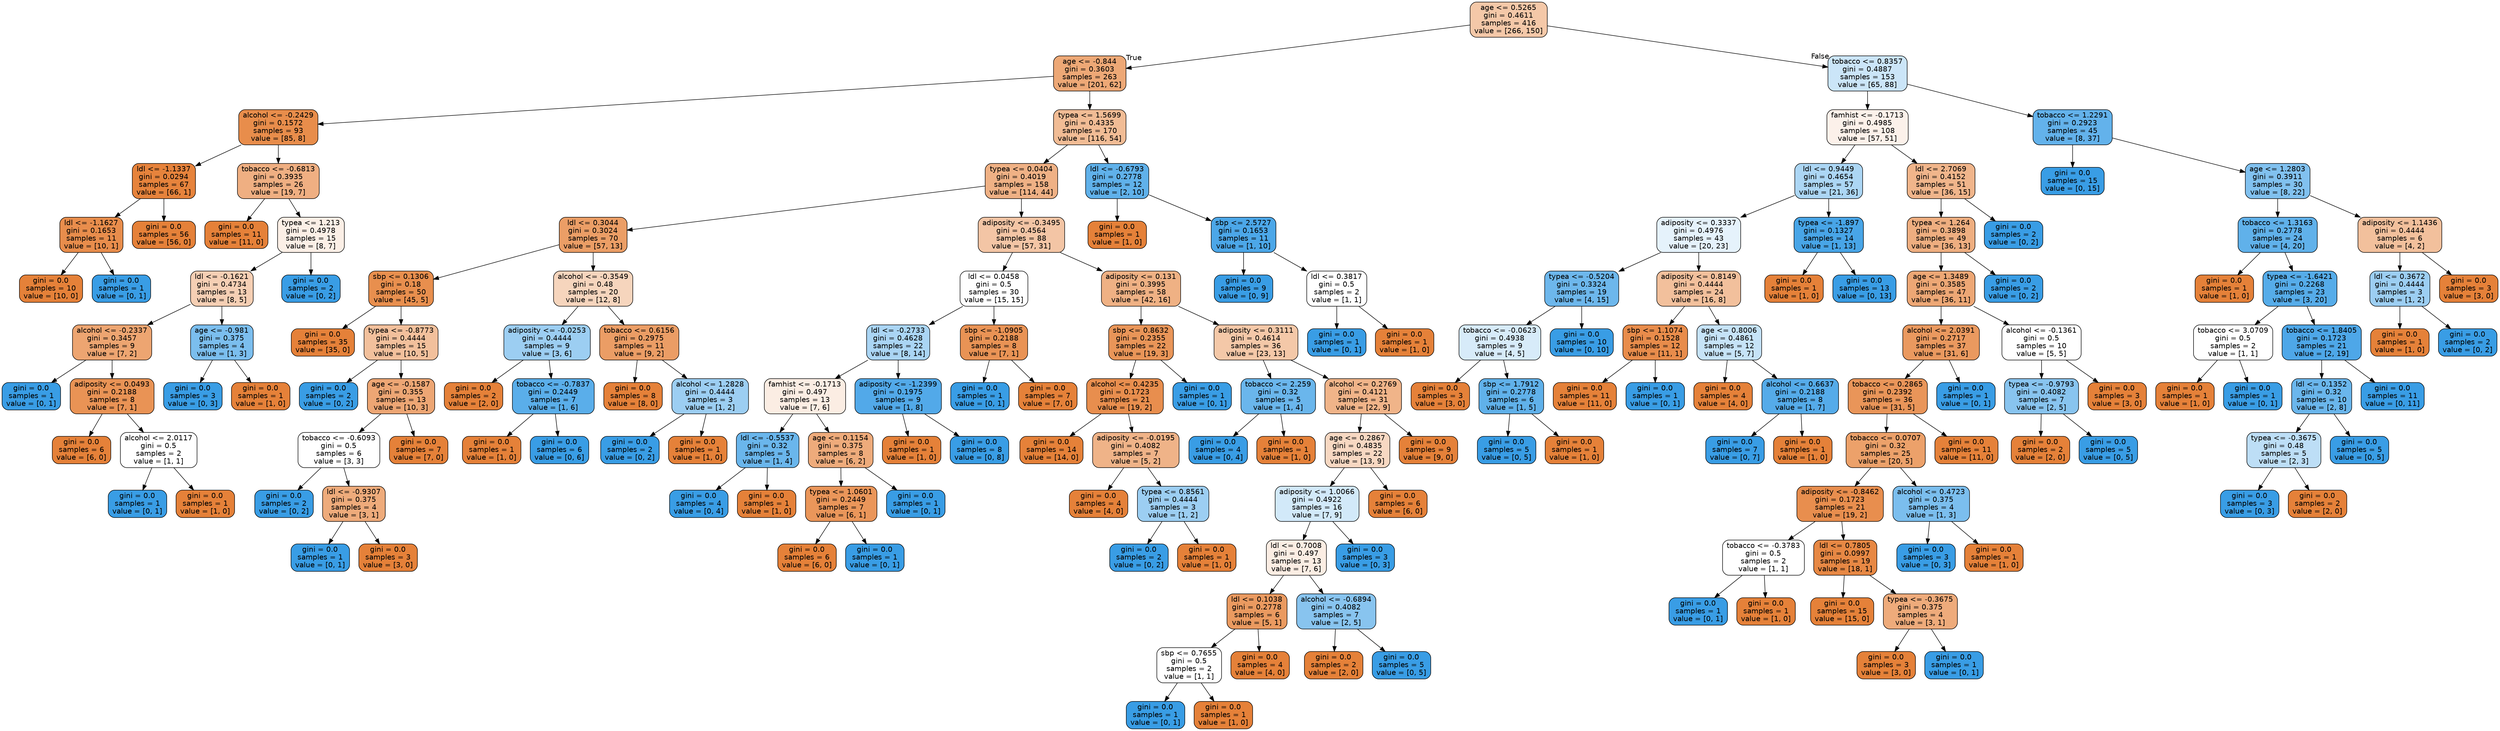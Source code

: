 digraph Tree {
node [shape=box, style="filled, rounded", color="black", fontname=helvetica] ;
edge [fontname=helvetica] ;
0 [label="age <= 0.5265\ngini = 0.4611\nsamples = 416\nvalue = [266, 150]", fillcolor="#e581396f"] ;
1 [label="age <= -0.844\ngini = 0.3603\nsamples = 263\nvalue = [201, 62]", fillcolor="#e58139b0"] ;
0 -> 1 [labeldistance=2.5, labelangle=45, headlabel="True"] ;
2 [label="alcohol <= -0.2429\ngini = 0.1572\nsamples = 93\nvalue = [85, 8]", fillcolor="#e58139e7"] ;
1 -> 2 ;
3 [label="ldl <= -1.1337\ngini = 0.0294\nsamples = 67\nvalue = [66, 1]", fillcolor="#e58139fb"] ;
2 -> 3 ;
4 [label="ldl <= -1.1627\ngini = 0.1653\nsamples = 11\nvalue = [10, 1]", fillcolor="#e58139e6"] ;
3 -> 4 ;
5 [label="gini = 0.0\nsamples = 10\nvalue = [10, 0]", fillcolor="#e58139ff"] ;
4 -> 5 ;
6 [label="gini = 0.0\nsamples = 1\nvalue = [0, 1]", fillcolor="#399de5ff"] ;
4 -> 6 ;
7 [label="gini = 0.0\nsamples = 56\nvalue = [56, 0]", fillcolor="#e58139ff"] ;
3 -> 7 ;
8 [label="tobacco <= -0.6813\ngini = 0.3935\nsamples = 26\nvalue = [19, 7]", fillcolor="#e58139a1"] ;
2 -> 8 ;
9 [label="gini = 0.0\nsamples = 11\nvalue = [11, 0]", fillcolor="#e58139ff"] ;
8 -> 9 ;
10 [label="typea <= 1.213\ngini = 0.4978\nsamples = 15\nvalue = [8, 7]", fillcolor="#e5813920"] ;
8 -> 10 ;
11 [label="ldl <= -0.1621\ngini = 0.4734\nsamples = 13\nvalue = [8, 5]", fillcolor="#e5813960"] ;
10 -> 11 ;
12 [label="alcohol <= -0.2337\ngini = 0.3457\nsamples = 9\nvalue = [7, 2]", fillcolor="#e58139b6"] ;
11 -> 12 ;
13 [label="gini = 0.0\nsamples = 1\nvalue = [0, 1]", fillcolor="#399de5ff"] ;
12 -> 13 ;
14 [label="adiposity <= 0.0493\ngini = 0.2188\nsamples = 8\nvalue = [7, 1]", fillcolor="#e58139db"] ;
12 -> 14 ;
15 [label="gini = 0.0\nsamples = 6\nvalue = [6, 0]", fillcolor="#e58139ff"] ;
14 -> 15 ;
16 [label="alcohol <= 2.0117\ngini = 0.5\nsamples = 2\nvalue = [1, 1]", fillcolor="#e5813900"] ;
14 -> 16 ;
17 [label="gini = 0.0\nsamples = 1\nvalue = [0, 1]", fillcolor="#399de5ff"] ;
16 -> 17 ;
18 [label="gini = 0.0\nsamples = 1\nvalue = [1, 0]", fillcolor="#e58139ff"] ;
16 -> 18 ;
19 [label="age <= -0.981\ngini = 0.375\nsamples = 4\nvalue = [1, 3]", fillcolor="#399de5aa"] ;
11 -> 19 ;
20 [label="gini = 0.0\nsamples = 3\nvalue = [0, 3]", fillcolor="#399de5ff"] ;
19 -> 20 ;
21 [label="gini = 0.0\nsamples = 1\nvalue = [1, 0]", fillcolor="#e58139ff"] ;
19 -> 21 ;
22 [label="gini = 0.0\nsamples = 2\nvalue = [0, 2]", fillcolor="#399de5ff"] ;
10 -> 22 ;
23 [label="typea <= 1.5699\ngini = 0.4335\nsamples = 170\nvalue = [116, 54]", fillcolor="#e5813988"] ;
1 -> 23 ;
24 [label="typea <= 0.0404\ngini = 0.4019\nsamples = 158\nvalue = [114, 44]", fillcolor="#e581399d"] ;
23 -> 24 ;
25 [label="ldl <= 0.3044\ngini = 0.3024\nsamples = 70\nvalue = [57, 13]", fillcolor="#e58139c5"] ;
24 -> 25 ;
26 [label="sbp <= 0.1306\ngini = 0.18\nsamples = 50\nvalue = [45, 5]", fillcolor="#e58139e3"] ;
25 -> 26 ;
27 [label="gini = 0.0\nsamples = 35\nvalue = [35, 0]", fillcolor="#e58139ff"] ;
26 -> 27 ;
28 [label="typea <= -0.8773\ngini = 0.4444\nsamples = 15\nvalue = [10, 5]", fillcolor="#e581397f"] ;
26 -> 28 ;
29 [label="gini = 0.0\nsamples = 2\nvalue = [0, 2]", fillcolor="#399de5ff"] ;
28 -> 29 ;
30 [label="age <= -0.1587\ngini = 0.355\nsamples = 13\nvalue = [10, 3]", fillcolor="#e58139b3"] ;
28 -> 30 ;
31 [label="tobacco <= -0.6093\ngini = 0.5\nsamples = 6\nvalue = [3, 3]", fillcolor="#e5813900"] ;
30 -> 31 ;
32 [label="gini = 0.0\nsamples = 2\nvalue = [0, 2]", fillcolor="#399de5ff"] ;
31 -> 32 ;
33 [label="ldl <= -0.9307\ngini = 0.375\nsamples = 4\nvalue = [3, 1]", fillcolor="#e58139aa"] ;
31 -> 33 ;
34 [label="gini = 0.0\nsamples = 1\nvalue = [0, 1]", fillcolor="#399de5ff"] ;
33 -> 34 ;
35 [label="gini = 0.0\nsamples = 3\nvalue = [3, 0]", fillcolor="#e58139ff"] ;
33 -> 35 ;
36 [label="gini = 0.0\nsamples = 7\nvalue = [7, 0]", fillcolor="#e58139ff"] ;
30 -> 36 ;
37 [label="alcohol <= -0.3549\ngini = 0.48\nsamples = 20\nvalue = [12, 8]", fillcolor="#e5813955"] ;
25 -> 37 ;
38 [label="adiposity <= -0.0253\ngini = 0.4444\nsamples = 9\nvalue = [3, 6]", fillcolor="#399de57f"] ;
37 -> 38 ;
39 [label="gini = 0.0\nsamples = 2\nvalue = [2, 0]", fillcolor="#e58139ff"] ;
38 -> 39 ;
40 [label="tobacco <= -0.7837\ngini = 0.2449\nsamples = 7\nvalue = [1, 6]", fillcolor="#399de5d4"] ;
38 -> 40 ;
41 [label="gini = 0.0\nsamples = 1\nvalue = [1, 0]", fillcolor="#e58139ff"] ;
40 -> 41 ;
42 [label="gini = 0.0\nsamples = 6\nvalue = [0, 6]", fillcolor="#399de5ff"] ;
40 -> 42 ;
43 [label="tobacco <= 0.6156\ngini = 0.2975\nsamples = 11\nvalue = [9, 2]", fillcolor="#e58139c6"] ;
37 -> 43 ;
44 [label="gini = 0.0\nsamples = 8\nvalue = [8, 0]", fillcolor="#e58139ff"] ;
43 -> 44 ;
45 [label="alcohol <= 1.2828\ngini = 0.4444\nsamples = 3\nvalue = [1, 2]", fillcolor="#399de57f"] ;
43 -> 45 ;
46 [label="gini = 0.0\nsamples = 2\nvalue = [0, 2]", fillcolor="#399de5ff"] ;
45 -> 46 ;
47 [label="gini = 0.0\nsamples = 1\nvalue = [1, 0]", fillcolor="#e58139ff"] ;
45 -> 47 ;
48 [label="adiposity <= -0.3495\ngini = 0.4564\nsamples = 88\nvalue = [57, 31]", fillcolor="#e5813974"] ;
24 -> 48 ;
49 [label="ldl <= 0.0458\ngini = 0.5\nsamples = 30\nvalue = [15, 15]", fillcolor="#e5813900"] ;
48 -> 49 ;
50 [label="ldl <= -0.2733\ngini = 0.4628\nsamples = 22\nvalue = [8, 14]", fillcolor="#399de56d"] ;
49 -> 50 ;
51 [label="famhist <= -0.1713\ngini = 0.497\nsamples = 13\nvalue = [7, 6]", fillcolor="#e5813924"] ;
50 -> 51 ;
52 [label="ldl <= -0.5537\ngini = 0.32\nsamples = 5\nvalue = [1, 4]", fillcolor="#399de5bf"] ;
51 -> 52 ;
53 [label="gini = 0.0\nsamples = 4\nvalue = [0, 4]", fillcolor="#399de5ff"] ;
52 -> 53 ;
54 [label="gini = 0.0\nsamples = 1\nvalue = [1, 0]", fillcolor="#e58139ff"] ;
52 -> 54 ;
55 [label="age <= 0.1154\ngini = 0.375\nsamples = 8\nvalue = [6, 2]", fillcolor="#e58139aa"] ;
51 -> 55 ;
56 [label="typea <= 1.0601\ngini = 0.2449\nsamples = 7\nvalue = [6, 1]", fillcolor="#e58139d4"] ;
55 -> 56 ;
57 [label="gini = 0.0\nsamples = 6\nvalue = [6, 0]", fillcolor="#e58139ff"] ;
56 -> 57 ;
58 [label="gini = 0.0\nsamples = 1\nvalue = [0, 1]", fillcolor="#399de5ff"] ;
56 -> 58 ;
59 [label="gini = 0.0\nsamples = 1\nvalue = [0, 1]", fillcolor="#399de5ff"] ;
55 -> 59 ;
60 [label="adiposity <= -1.2399\ngini = 0.1975\nsamples = 9\nvalue = [1, 8]", fillcolor="#399de5df"] ;
50 -> 60 ;
61 [label="gini = 0.0\nsamples = 1\nvalue = [1, 0]", fillcolor="#e58139ff"] ;
60 -> 61 ;
62 [label="gini = 0.0\nsamples = 8\nvalue = [0, 8]", fillcolor="#399de5ff"] ;
60 -> 62 ;
63 [label="sbp <= -1.0905\ngini = 0.2188\nsamples = 8\nvalue = [7, 1]", fillcolor="#e58139db"] ;
49 -> 63 ;
64 [label="gini = 0.0\nsamples = 1\nvalue = [0, 1]", fillcolor="#399de5ff"] ;
63 -> 64 ;
65 [label="gini = 0.0\nsamples = 7\nvalue = [7, 0]", fillcolor="#e58139ff"] ;
63 -> 65 ;
66 [label="adiposity <= 0.131\ngini = 0.3995\nsamples = 58\nvalue = [42, 16]", fillcolor="#e581399e"] ;
48 -> 66 ;
67 [label="sbp <= 0.8632\ngini = 0.2355\nsamples = 22\nvalue = [19, 3]", fillcolor="#e58139d7"] ;
66 -> 67 ;
68 [label="alcohol <= 0.4235\ngini = 0.1723\nsamples = 21\nvalue = [19, 2]", fillcolor="#e58139e4"] ;
67 -> 68 ;
69 [label="gini = 0.0\nsamples = 14\nvalue = [14, 0]", fillcolor="#e58139ff"] ;
68 -> 69 ;
70 [label="adiposity <= -0.0195\ngini = 0.4082\nsamples = 7\nvalue = [5, 2]", fillcolor="#e5813999"] ;
68 -> 70 ;
71 [label="gini = 0.0\nsamples = 4\nvalue = [4, 0]", fillcolor="#e58139ff"] ;
70 -> 71 ;
72 [label="typea <= 0.8561\ngini = 0.4444\nsamples = 3\nvalue = [1, 2]", fillcolor="#399de57f"] ;
70 -> 72 ;
73 [label="gini = 0.0\nsamples = 2\nvalue = [0, 2]", fillcolor="#399de5ff"] ;
72 -> 73 ;
74 [label="gini = 0.0\nsamples = 1\nvalue = [1, 0]", fillcolor="#e58139ff"] ;
72 -> 74 ;
75 [label="gini = 0.0\nsamples = 1\nvalue = [0, 1]", fillcolor="#399de5ff"] ;
67 -> 75 ;
76 [label="adiposity <= 0.3111\ngini = 0.4614\nsamples = 36\nvalue = [23, 13]", fillcolor="#e581396f"] ;
66 -> 76 ;
77 [label="tobacco <= 2.259\ngini = 0.32\nsamples = 5\nvalue = [1, 4]", fillcolor="#399de5bf"] ;
76 -> 77 ;
78 [label="gini = 0.0\nsamples = 4\nvalue = [0, 4]", fillcolor="#399de5ff"] ;
77 -> 78 ;
79 [label="gini = 0.0\nsamples = 1\nvalue = [1, 0]", fillcolor="#e58139ff"] ;
77 -> 79 ;
80 [label="alcohol <= 0.2769\ngini = 0.4121\nsamples = 31\nvalue = [22, 9]", fillcolor="#e5813997"] ;
76 -> 80 ;
81 [label="age <= 0.2867\ngini = 0.4835\nsamples = 22\nvalue = [13, 9]", fillcolor="#e581394e"] ;
80 -> 81 ;
82 [label="adiposity <= 1.0066\ngini = 0.4922\nsamples = 16\nvalue = [7, 9]", fillcolor="#399de539"] ;
81 -> 82 ;
83 [label="ldl <= 0.7008\ngini = 0.497\nsamples = 13\nvalue = [7, 6]", fillcolor="#e5813924"] ;
82 -> 83 ;
84 [label="ldl <= 0.1038\ngini = 0.2778\nsamples = 6\nvalue = [5, 1]", fillcolor="#e58139cc"] ;
83 -> 84 ;
85 [label="sbp <= 0.7655\ngini = 0.5\nsamples = 2\nvalue = [1, 1]", fillcolor="#e5813900"] ;
84 -> 85 ;
86 [label="gini = 0.0\nsamples = 1\nvalue = [0, 1]", fillcolor="#399de5ff"] ;
85 -> 86 ;
87 [label="gini = 0.0\nsamples = 1\nvalue = [1, 0]", fillcolor="#e58139ff"] ;
85 -> 87 ;
88 [label="gini = 0.0\nsamples = 4\nvalue = [4, 0]", fillcolor="#e58139ff"] ;
84 -> 88 ;
89 [label="alcohol <= -0.6894\ngini = 0.4082\nsamples = 7\nvalue = [2, 5]", fillcolor="#399de599"] ;
83 -> 89 ;
90 [label="gini = 0.0\nsamples = 2\nvalue = [2, 0]", fillcolor="#e58139ff"] ;
89 -> 90 ;
91 [label="gini = 0.0\nsamples = 5\nvalue = [0, 5]", fillcolor="#399de5ff"] ;
89 -> 91 ;
92 [label="gini = 0.0\nsamples = 3\nvalue = [0, 3]", fillcolor="#399de5ff"] ;
82 -> 92 ;
93 [label="gini = 0.0\nsamples = 6\nvalue = [6, 0]", fillcolor="#e58139ff"] ;
81 -> 93 ;
94 [label="gini = 0.0\nsamples = 9\nvalue = [9, 0]", fillcolor="#e58139ff"] ;
80 -> 94 ;
95 [label="ldl <= -0.6793\ngini = 0.2778\nsamples = 12\nvalue = [2, 10]", fillcolor="#399de5cc"] ;
23 -> 95 ;
96 [label="gini = 0.0\nsamples = 1\nvalue = [1, 0]", fillcolor="#e58139ff"] ;
95 -> 96 ;
97 [label="sbp <= 2.5727\ngini = 0.1653\nsamples = 11\nvalue = [1, 10]", fillcolor="#399de5e6"] ;
95 -> 97 ;
98 [label="gini = 0.0\nsamples = 9\nvalue = [0, 9]", fillcolor="#399de5ff"] ;
97 -> 98 ;
99 [label="ldl <= 0.3817\ngini = 0.5\nsamples = 2\nvalue = [1, 1]", fillcolor="#e5813900"] ;
97 -> 99 ;
100 [label="gini = 0.0\nsamples = 1\nvalue = [0, 1]", fillcolor="#399de5ff"] ;
99 -> 100 ;
101 [label="gini = 0.0\nsamples = 1\nvalue = [1, 0]", fillcolor="#e58139ff"] ;
99 -> 101 ;
102 [label="tobacco <= 0.8357\ngini = 0.4887\nsamples = 153\nvalue = [65, 88]", fillcolor="#399de543"] ;
0 -> 102 [labeldistance=2.5, labelangle=-45, headlabel="False"] ;
103 [label="famhist <= -0.1713\ngini = 0.4985\nsamples = 108\nvalue = [57, 51]", fillcolor="#e581391b"] ;
102 -> 103 ;
104 [label="ldl <= 0.9449\ngini = 0.4654\nsamples = 57\nvalue = [21, 36]", fillcolor="#399de56a"] ;
103 -> 104 ;
105 [label="adiposity <= 0.3337\ngini = 0.4976\nsamples = 43\nvalue = [20, 23]", fillcolor="#399de521"] ;
104 -> 105 ;
106 [label="typea <= -0.5204\ngini = 0.3324\nsamples = 19\nvalue = [4, 15]", fillcolor="#399de5bb"] ;
105 -> 106 ;
107 [label="tobacco <= -0.0623\ngini = 0.4938\nsamples = 9\nvalue = [4, 5]", fillcolor="#399de533"] ;
106 -> 107 ;
108 [label="gini = 0.0\nsamples = 3\nvalue = [3, 0]", fillcolor="#e58139ff"] ;
107 -> 108 ;
109 [label="sbp <= 1.7912\ngini = 0.2778\nsamples = 6\nvalue = [1, 5]", fillcolor="#399de5cc"] ;
107 -> 109 ;
110 [label="gini = 0.0\nsamples = 5\nvalue = [0, 5]", fillcolor="#399de5ff"] ;
109 -> 110 ;
111 [label="gini = 0.0\nsamples = 1\nvalue = [1, 0]", fillcolor="#e58139ff"] ;
109 -> 111 ;
112 [label="gini = 0.0\nsamples = 10\nvalue = [0, 10]", fillcolor="#399de5ff"] ;
106 -> 112 ;
113 [label="adiposity <= 0.8149\ngini = 0.4444\nsamples = 24\nvalue = [16, 8]", fillcolor="#e581397f"] ;
105 -> 113 ;
114 [label="sbp <= 1.1074\ngini = 0.1528\nsamples = 12\nvalue = [11, 1]", fillcolor="#e58139e8"] ;
113 -> 114 ;
115 [label="gini = 0.0\nsamples = 11\nvalue = [11, 0]", fillcolor="#e58139ff"] ;
114 -> 115 ;
116 [label="gini = 0.0\nsamples = 1\nvalue = [0, 1]", fillcolor="#399de5ff"] ;
114 -> 116 ;
117 [label="age <= 0.8006\ngini = 0.4861\nsamples = 12\nvalue = [5, 7]", fillcolor="#399de549"] ;
113 -> 117 ;
118 [label="gini = 0.0\nsamples = 4\nvalue = [4, 0]", fillcolor="#e58139ff"] ;
117 -> 118 ;
119 [label="alcohol <= 0.6637\ngini = 0.2188\nsamples = 8\nvalue = [1, 7]", fillcolor="#399de5db"] ;
117 -> 119 ;
120 [label="gini = 0.0\nsamples = 7\nvalue = [0, 7]", fillcolor="#399de5ff"] ;
119 -> 120 ;
121 [label="gini = 0.0\nsamples = 1\nvalue = [1, 0]", fillcolor="#e58139ff"] ;
119 -> 121 ;
122 [label="typea <= -1.897\ngini = 0.1327\nsamples = 14\nvalue = [1, 13]", fillcolor="#399de5eb"] ;
104 -> 122 ;
123 [label="gini = 0.0\nsamples = 1\nvalue = [1, 0]", fillcolor="#e58139ff"] ;
122 -> 123 ;
124 [label="gini = 0.0\nsamples = 13\nvalue = [0, 13]", fillcolor="#399de5ff"] ;
122 -> 124 ;
125 [label="ldl <= 2.7069\ngini = 0.4152\nsamples = 51\nvalue = [36, 15]", fillcolor="#e5813995"] ;
103 -> 125 ;
126 [label="typea <= 1.264\ngini = 0.3898\nsamples = 49\nvalue = [36, 13]", fillcolor="#e58139a3"] ;
125 -> 126 ;
127 [label="age <= 1.3489\ngini = 0.3585\nsamples = 47\nvalue = [36, 11]", fillcolor="#e58139b1"] ;
126 -> 127 ;
128 [label="alcohol <= 2.0391\ngini = 0.2717\nsamples = 37\nvalue = [31, 6]", fillcolor="#e58139ce"] ;
127 -> 128 ;
129 [label="tobacco <= 0.2865\ngini = 0.2392\nsamples = 36\nvalue = [31, 5]", fillcolor="#e58139d6"] ;
128 -> 129 ;
130 [label="tobacco <= 0.0707\ngini = 0.32\nsamples = 25\nvalue = [20, 5]", fillcolor="#e58139bf"] ;
129 -> 130 ;
131 [label="adiposity <= -0.8462\ngini = 0.1723\nsamples = 21\nvalue = [19, 2]", fillcolor="#e58139e4"] ;
130 -> 131 ;
132 [label="tobacco <= -0.3783\ngini = 0.5\nsamples = 2\nvalue = [1, 1]", fillcolor="#e5813900"] ;
131 -> 132 ;
133 [label="gini = 0.0\nsamples = 1\nvalue = [0, 1]", fillcolor="#399de5ff"] ;
132 -> 133 ;
134 [label="gini = 0.0\nsamples = 1\nvalue = [1, 0]", fillcolor="#e58139ff"] ;
132 -> 134 ;
135 [label="ldl <= 0.7805\ngini = 0.0997\nsamples = 19\nvalue = [18, 1]", fillcolor="#e58139f1"] ;
131 -> 135 ;
136 [label="gini = 0.0\nsamples = 15\nvalue = [15, 0]", fillcolor="#e58139ff"] ;
135 -> 136 ;
137 [label="typea <= -0.3675\ngini = 0.375\nsamples = 4\nvalue = [3, 1]", fillcolor="#e58139aa"] ;
135 -> 137 ;
138 [label="gini = 0.0\nsamples = 3\nvalue = [3, 0]", fillcolor="#e58139ff"] ;
137 -> 138 ;
139 [label="gini = 0.0\nsamples = 1\nvalue = [0, 1]", fillcolor="#399de5ff"] ;
137 -> 139 ;
140 [label="alcohol <= 0.4723\ngini = 0.375\nsamples = 4\nvalue = [1, 3]", fillcolor="#399de5aa"] ;
130 -> 140 ;
141 [label="gini = 0.0\nsamples = 3\nvalue = [0, 3]", fillcolor="#399de5ff"] ;
140 -> 141 ;
142 [label="gini = 0.0\nsamples = 1\nvalue = [1, 0]", fillcolor="#e58139ff"] ;
140 -> 142 ;
143 [label="gini = 0.0\nsamples = 11\nvalue = [11, 0]", fillcolor="#e58139ff"] ;
129 -> 143 ;
144 [label="gini = 0.0\nsamples = 1\nvalue = [0, 1]", fillcolor="#399de5ff"] ;
128 -> 144 ;
145 [label="alcohol <= -0.1361\ngini = 0.5\nsamples = 10\nvalue = [5, 5]", fillcolor="#e5813900"] ;
127 -> 145 ;
146 [label="typea <= -0.9793\ngini = 0.4082\nsamples = 7\nvalue = [2, 5]", fillcolor="#399de599"] ;
145 -> 146 ;
147 [label="gini = 0.0\nsamples = 2\nvalue = [2, 0]", fillcolor="#e58139ff"] ;
146 -> 147 ;
148 [label="gini = 0.0\nsamples = 5\nvalue = [0, 5]", fillcolor="#399de5ff"] ;
146 -> 148 ;
149 [label="gini = 0.0\nsamples = 3\nvalue = [3, 0]", fillcolor="#e58139ff"] ;
145 -> 149 ;
150 [label="gini = 0.0\nsamples = 2\nvalue = [0, 2]", fillcolor="#399de5ff"] ;
126 -> 150 ;
151 [label="gini = 0.0\nsamples = 2\nvalue = [0, 2]", fillcolor="#399de5ff"] ;
125 -> 151 ;
152 [label="tobacco <= 1.2291\ngini = 0.2923\nsamples = 45\nvalue = [8, 37]", fillcolor="#399de5c8"] ;
102 -> 152 ;
153 [label="gini = 0.0\nsamples = 15\nvalue = [0, 15]", fillcolor="#399de5ff"] ;
152 -> 153 ;
154 [label="age <= 1.2803\ngini = 0.3911\nsamples = 30\nvalue = [8, 22]", fillcolor="#399de5a2"] ;
152 -> 154 ;
155 [label="tobacco <= 1.3163\ngini = 0.2778\nsamples = 24\nvalue = [4, 20]", fillcolor="#399de5cc"] ;
154 -> 155 ;
156 [label="gini = 0.0\nsamples = 1\nvalue = [1, 0]", fillcolor="#e58139ff"] ;
155 -> 156 ;
157 [label="typea <= -1.6421\ngini = 0.2268\nsamples = 23\nvalue = [3, 20]", fillcolor="#399de5d9"] ;
155 -> 157 ;
158 [label="tobacco <= 3.0709\ngini = 0.5\nsamples = 2\nvalue = [1, 1]", fillcolor="#e5813900"] ;
157 -> 158 ;
159 [label="gini = 0.0\nsamples = 1\nvalue = [1, 0]", fillcolor="#e58139ff"] ;
158 -> 159 ;
160 [label="gini = 0.0\nsamples = 1\nvalue = [0, 1]", fillcolor="#399de5ff"] ;
158 -> 160 ;
161 [label="tobacco <= 1.8405\ngini = 0.1723\nsamples = 21\nvalue = [2, 19]", fillcolor="#399de5e4"] ;
157 -> 161 ;
162 [label="ldl <= 0.1352\ngini = 0.32\nsamples = 10\nvalue = [2, 8]", fillcolor="#399de5bf"] ;
161 -> 162 ;
163 [label="typea <= -0.3675\ngini = 0.48\nsamples = 5\nvalue = [2, 3]", fillcolor="#399de555"] ;
162 -> 163 ;
164 [label="gini = 0.0\nsamples = 3\nvalue = [0, 3]", fillcolor="#399de5ff"] ;
163 -> 164 ;
165 [label="gini = 0.0\nsamples = 2\nvalue = [2, 0]", fillcolor="#e58139ff"] ;
163 -> 165 ;
166 [label="gini = 0.0\nsamples = 5\nvalue = [0, 5]", fillcolor="#399de5ff"] ;
162 -> 166 ;
167 [label="gini = 0.0\nsamples = 11\nvalue = [0, 11]", fillcolor="#399de5ff"] ;
161 -> 167 ;
168 [label="adiposity <= 1.1436\ngini = 0.4444\nsamples = 6\nvalue = [4, 2]", fillcolor="#e581397f"] ;
154 -> 168 ;
169 [label="ldl <= 0.3672\ngini = 0.4444\nsamples = 3\nvalue = [1, 2]", fillcolor="#399de57f"] ;
168 -> 169 ;
170 [label="gini = 0.0\nsamples = 1\nvalue = [1, 0]", fillcolor="#e58139ff"] ;
169 -> 170 ;
171 [label="gini = 0.0\nsamples = 2\nvalue = [0, 2]", fillcolor="#399de5ff"] ;
169 -> 171 ;
172 [label="gini = 0.0\nsamples = 3\nvalue = [3, 0]", fillcolor="#e58139ff"] ;
168 -> 172 ;
}